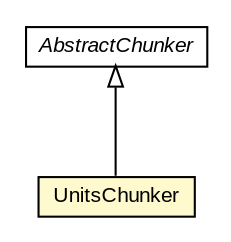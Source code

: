 #!/usr/local/bin/dot
#
# Class diagram 
# Generated by UMLGraph version R5_6-24-gf6e263 (http://www.umlgraph.org/)
#

digraph G {
	edge [fontname="arial",fontsize=10,labelfontname="arial",labelfontsize=10];
	node [fontname="arial",fontsize=10,shape=plaintext];
	nodesep=0.25;
	ranksep=0.5;
	// edu.arizona.biosemantics.semanticmarkup.ling.chunk.AbstractChunker
	c142906 [label=<<table title="edu.arizona.biosemantics.semanticmarkup.ling.chunk.AbstractChunker" border="0" cellborder="1" cellspacing="0" cellpadding="2" port="p" href="../../AbstractChunker.html">
		<tr><td><table border="0" cellspacing="0" cellpadding="1">
<tr><td align="center" balign="center"><font face="arial italic"> AbstractChunker </font></td></tr>
		</table></td></tr>
		</table>>, URL="../../AbstractChunker.html", fontname="arial", fontcolor="black", fontsize=10.0];
	// edu.arizona.biosemantics.semanticmarkup.ling.chunk.lib.chunker.UnitsChunker
	c142912 [label=<<table title="edu.arizona.biosemantics.semanticmarkup.ling.chunk.lib.chunker.UnitsChunker" border="0" cellborder="1" cellspacing="0" cellpadding="2" port="p" bgcolor="lemonChiffon" href="./UnitsChunker.html">
		<tr><td><table border="0" cellspacing="0" cellpadding="1">
<tr><td align="center" balign="center"> UnitsChunker </td></tr>
		</table></td></tr>
		</table>>, URL="./UnitsChunker.html", fontname="arial", fontcolor="black", fontsize=10.0];
	//edu.arizona.biosemantics.semanticmarkup.ling.chunk.lib.chunker.UnitsChunker extends edu.arizona.biosemantics.semanticmarkup.ling.chunk.AbstractChunker
	c142906:p -> c142912:p [dir=back,arrowtail=empty];
}

